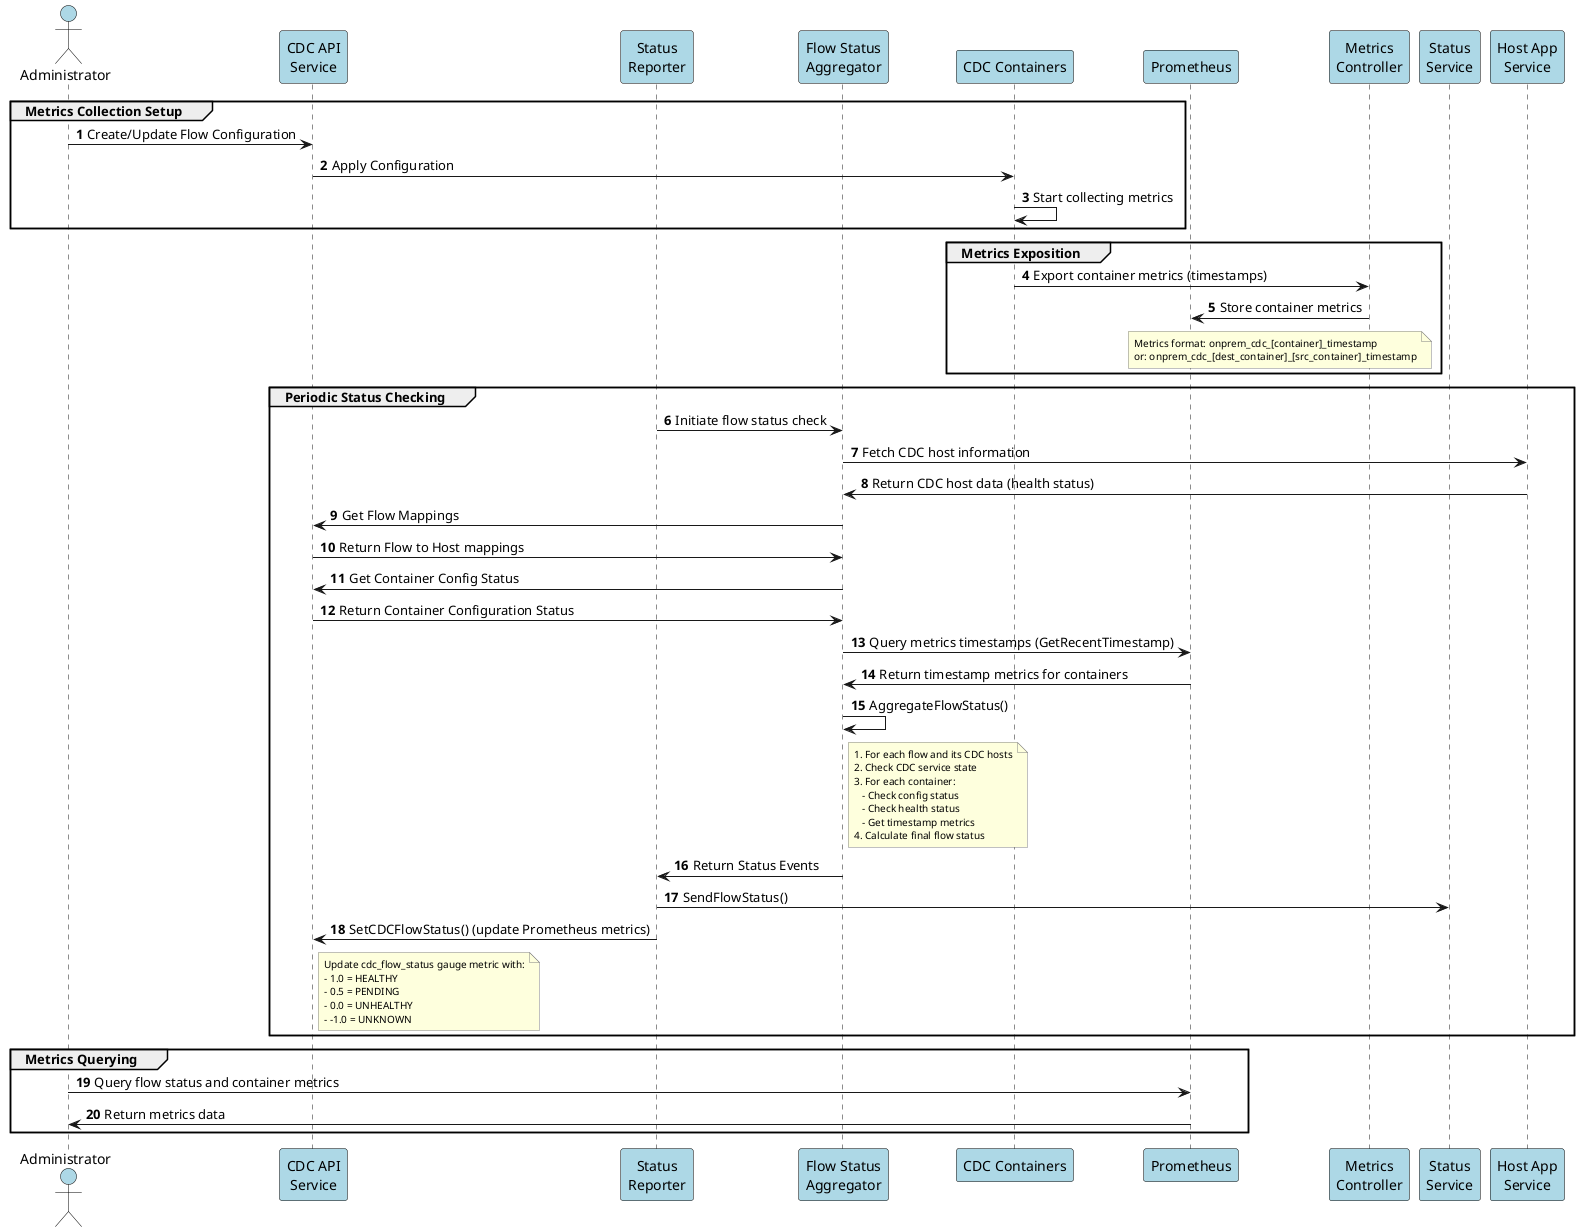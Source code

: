 @startuml Metrics Flow Sequence

!define RECTANGLE class

skinparam sequenceActorBorderColor Black
skinparam sequenceActorBackgroundColor LightBlue
skinparam participantBorderColor Black
skinparam participantBackgroundColor LightBlue
skinparam noteBorderColor Gray
skinparam noteFontSize 10

' Define actors and participants
actor "Administrator" as admin
participant "CDC API\nService" as cdcApi
participant "Status\nReporter" as statusReporter
participant "Flow Status\nAggregator" as flowAggregator
participant "CDC Containers" as cdcContainers
participant "Prometheus" as prometheus
participant "Metrics\nController" as metricsController
participant "Status\nService" as statusService
participant "Host App\nService" as hostApp

' Define the flow sequence
autonumber
group Metrics Collection Setup
    admin -> cdcApi: Create/Update Flow Configuration
    cdcApi -> cdcContainers: Apply Configuration
    cdcContainers -> cdcContainers: Start collecting metrics
end

group Metrics Exposition
    cdcContainers -> metricsController: Export container metrics (timestamps)
    metricsController -> prometheus: Store container metrics
    note over metricsController, prometheus
        Metrics format: onprem_cdc_[container]_timestamp
        or: onprem_cdc_[dest_container]_[src_container]_timestamp
    end note
end

group Periodic Status Checking
    statusReporter -> flowAggregator: Initiate flow status check
    flowAggregator -> hostApp: Fetch CDC host information
    flowAggregator <- hostApp: Return CDC host data (health status)
    
    flowAggregator -> cdcApi: Get Flow Mappings
    flowAggregator <- cdcApi: Return Flow to Host mappings
    
    flowAggregator -> cdcApi: Get Container Config Status
    flowAggregator <- cdcApi: Return Container Configuration Status
    
    flowAggregator -> prometheus: Query metrics timestamps (GetRecentTimestamp)
    flowAggregator <- prometheus: Return timestamp metrics for containers
    
    flowAggregator -> flowAggregator: AggregateFlowStatus()
    note right of flowAggregator
        1. For each flow and its CDC hosts
        2. Check CDC service state
        3. For each container:
           - Check config status
           - Check health status
           - Get timestamp metrics
        4. Calculate final flow status
    end note
    
    flowAggregator -> statusReporter: Return Status Events
    statusReporter -> statusService: SendFlowStatus()
    
    statusReporter -> cdcApi: SetCDCFlowStatus() (update Prometheus metrics)
    note right of cdcApi
        Update cdc_flow_status gauge metric with:
        - 1.0 = HEALTHY
        - 0.5 = PENDING
        - 0.0 = UNHEALTHY
        - -1.0 = UNKNOWN
    end note
end

group Metrics Querying
    admin -> prometheus: Query flow status and container metrics
    admin <- prometheus: Return metrics data
end

@enduml
